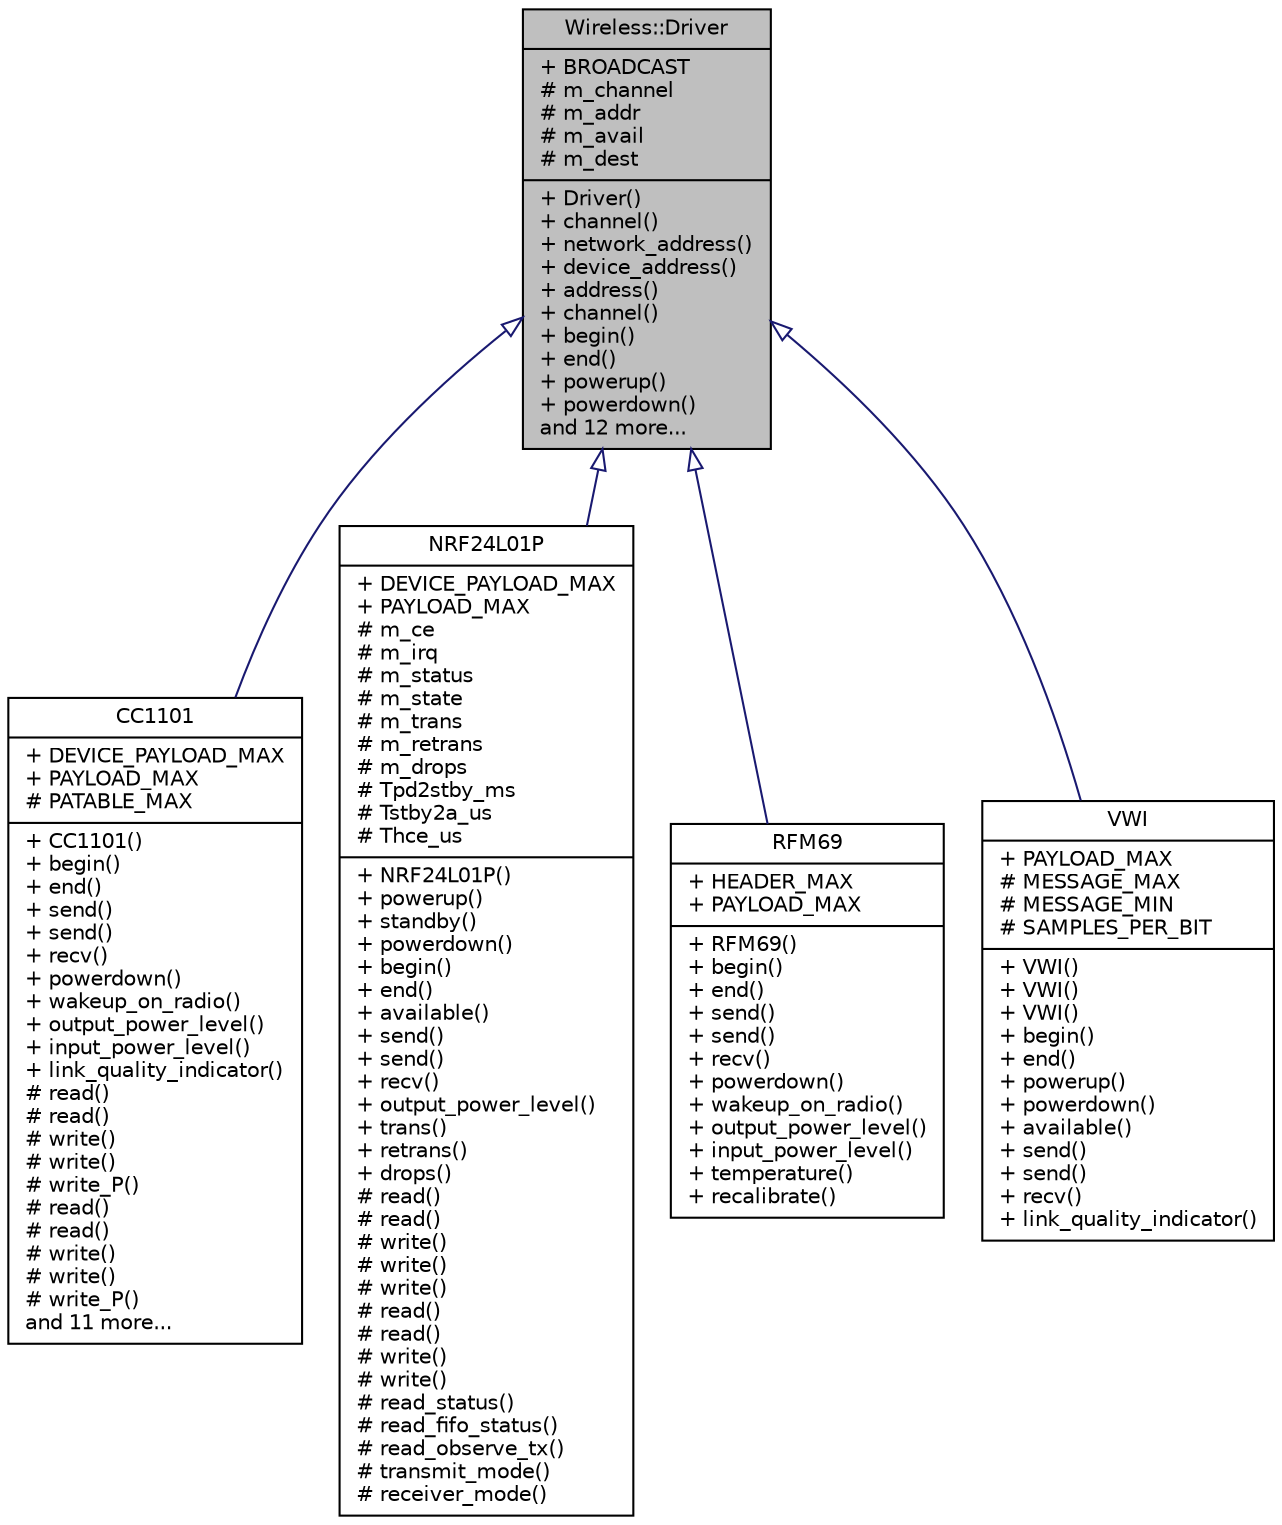 digraph "Wireless::Driver"
{
  edge [fontname="Helvetica",fontsize="10",labelfontname="Helvetica",labelfontsize="10"];
  node [fontname="Helvetica",fontsize="10",shape=record];
  Node1 [label="{Wireless::Driver\n|+ BROADCAST\l# m_channel\l# m_addr\l# m_avail\l# m_dest\l|+ Driver()\l+ channel()\l+ network_address()\l+ device_address()\l+ address()\l+ channel()\l+ begin()\l+ end()\l+ powerup()\l+ powerdown()\land 12 more...\l}",height=0.2,width=0.4,color="black", fillcolor="grey75", style="filled", fontcolor="black"];
  Node1 -> Node2 [dir="back",color="midnightblue",fontsize="10",style="solid",arrowtail="onormal",fontname="Helvetica"];
  Node2 [label="{CC1101\n|+ DEVICE_PAYLOAD_MAX\l+ PAYLOAD_MAX\l# PATABLE_MAX\l|+ CC1101()\l+ begin()\l+ end()\l+ send()\l+ send()\l+ recv()\l+ powerdown()\l+ wakeup_on_radio()\l+ output_power_level()\l+ input_power_level()\l+ link_quality_indicator()\l# read()\l# read()\l# write()\l# write()\l# write_P()\l# read()\l# read()\l# write()\l# write()\l# write_P()\land 11 more...\l}",height=0.2,width=0.4,color="black", fillcolor="white", style="filled",URL="$d6/d29/classCC1101.html"];
  Node1 -> Node3 [dir="back",color="midnightblue",fontsize="10",style="solid",arrowtail="onormal",fontname="Helvetica"];
  Node3 [label="{NRF24L01P\n|+ DEVICE_PAYLOAD_MAX\l+ PAYLOAD_MAX\l# m_ce\l# m_irq\l# m_status\l# m_state\l# m_trans\l# m_retrans\l# m_drops\l# Tpd2stby_ms\l# Tstby2a_us\l# Thce_us\l|+ NRF24L01P()\l+ powerup()\l+ standby()\l+ powerdown()\l+ begin()\l+ end()\l+ available()\l+ send()\l+ send()\l+ recv()\l+ output_power_level()\l+ trans()\l+ retrans()\l+ drops()\l# read()\l# read()\l# write()\l# write()\l# write()\l# read()\l# read()\l# write()\l# write()\l# read_status()\l# read_fifo_status()\l# read_observe_tx()\l# transmit_mode()\l# receiver_mode()\l}",height=0.2,width=0.4,color="black", fillcolor="white", style="filled",URL="$d9/d4e/classNRF24L01P.html"];
  Node1 -> Node4 [dir="back",color="midnightblue",fontsize="10",style="solid",arrowtail="onormal",fontname="Helvetica"];
  Node4 [label="{RFM69\n|+ HEADER_MAX\l+ PAYLOAD_MAX\l|+ RFM69()\l+ begin()\l+ end()\l+ send()\l+ send()\l+ recv()\l+ powerdown()\l+ wakeup_on_radio()\l+ output_power_level()\l+ input_power_level()\l+ temperature()\l+ recalibrate()\l}",height=0.2,width=0.4,color="black", fillcolor="white", style="filled",URL="$dd/da5/classRFM69.html"];
  Node1 -> Node5 [dir="back",color="midnightblue",fontsize="10",style="solid",arrowtail="onormal",fontname="Helvetica"];
  Node5 [label="{VWI\n|+ PAYLOAD_MAX\l# MESSAGE_MAX\l# MESSAGE_MIN\l# SAMPLES_PER_BIT\l|+ VWI()\l+ VWI()\l+ VWI()\l+ begin()\l+ end()\l+ powerup()\l+ powerdown()\l+ available()\l+ send()\l+ send()\l+ recv()\l+ link_quality_indicator()\l}",height=0.2,width=0.4,color="black", fillcolor="white", style="filled",URL="$da/d4d/classVWI.html"];
}
